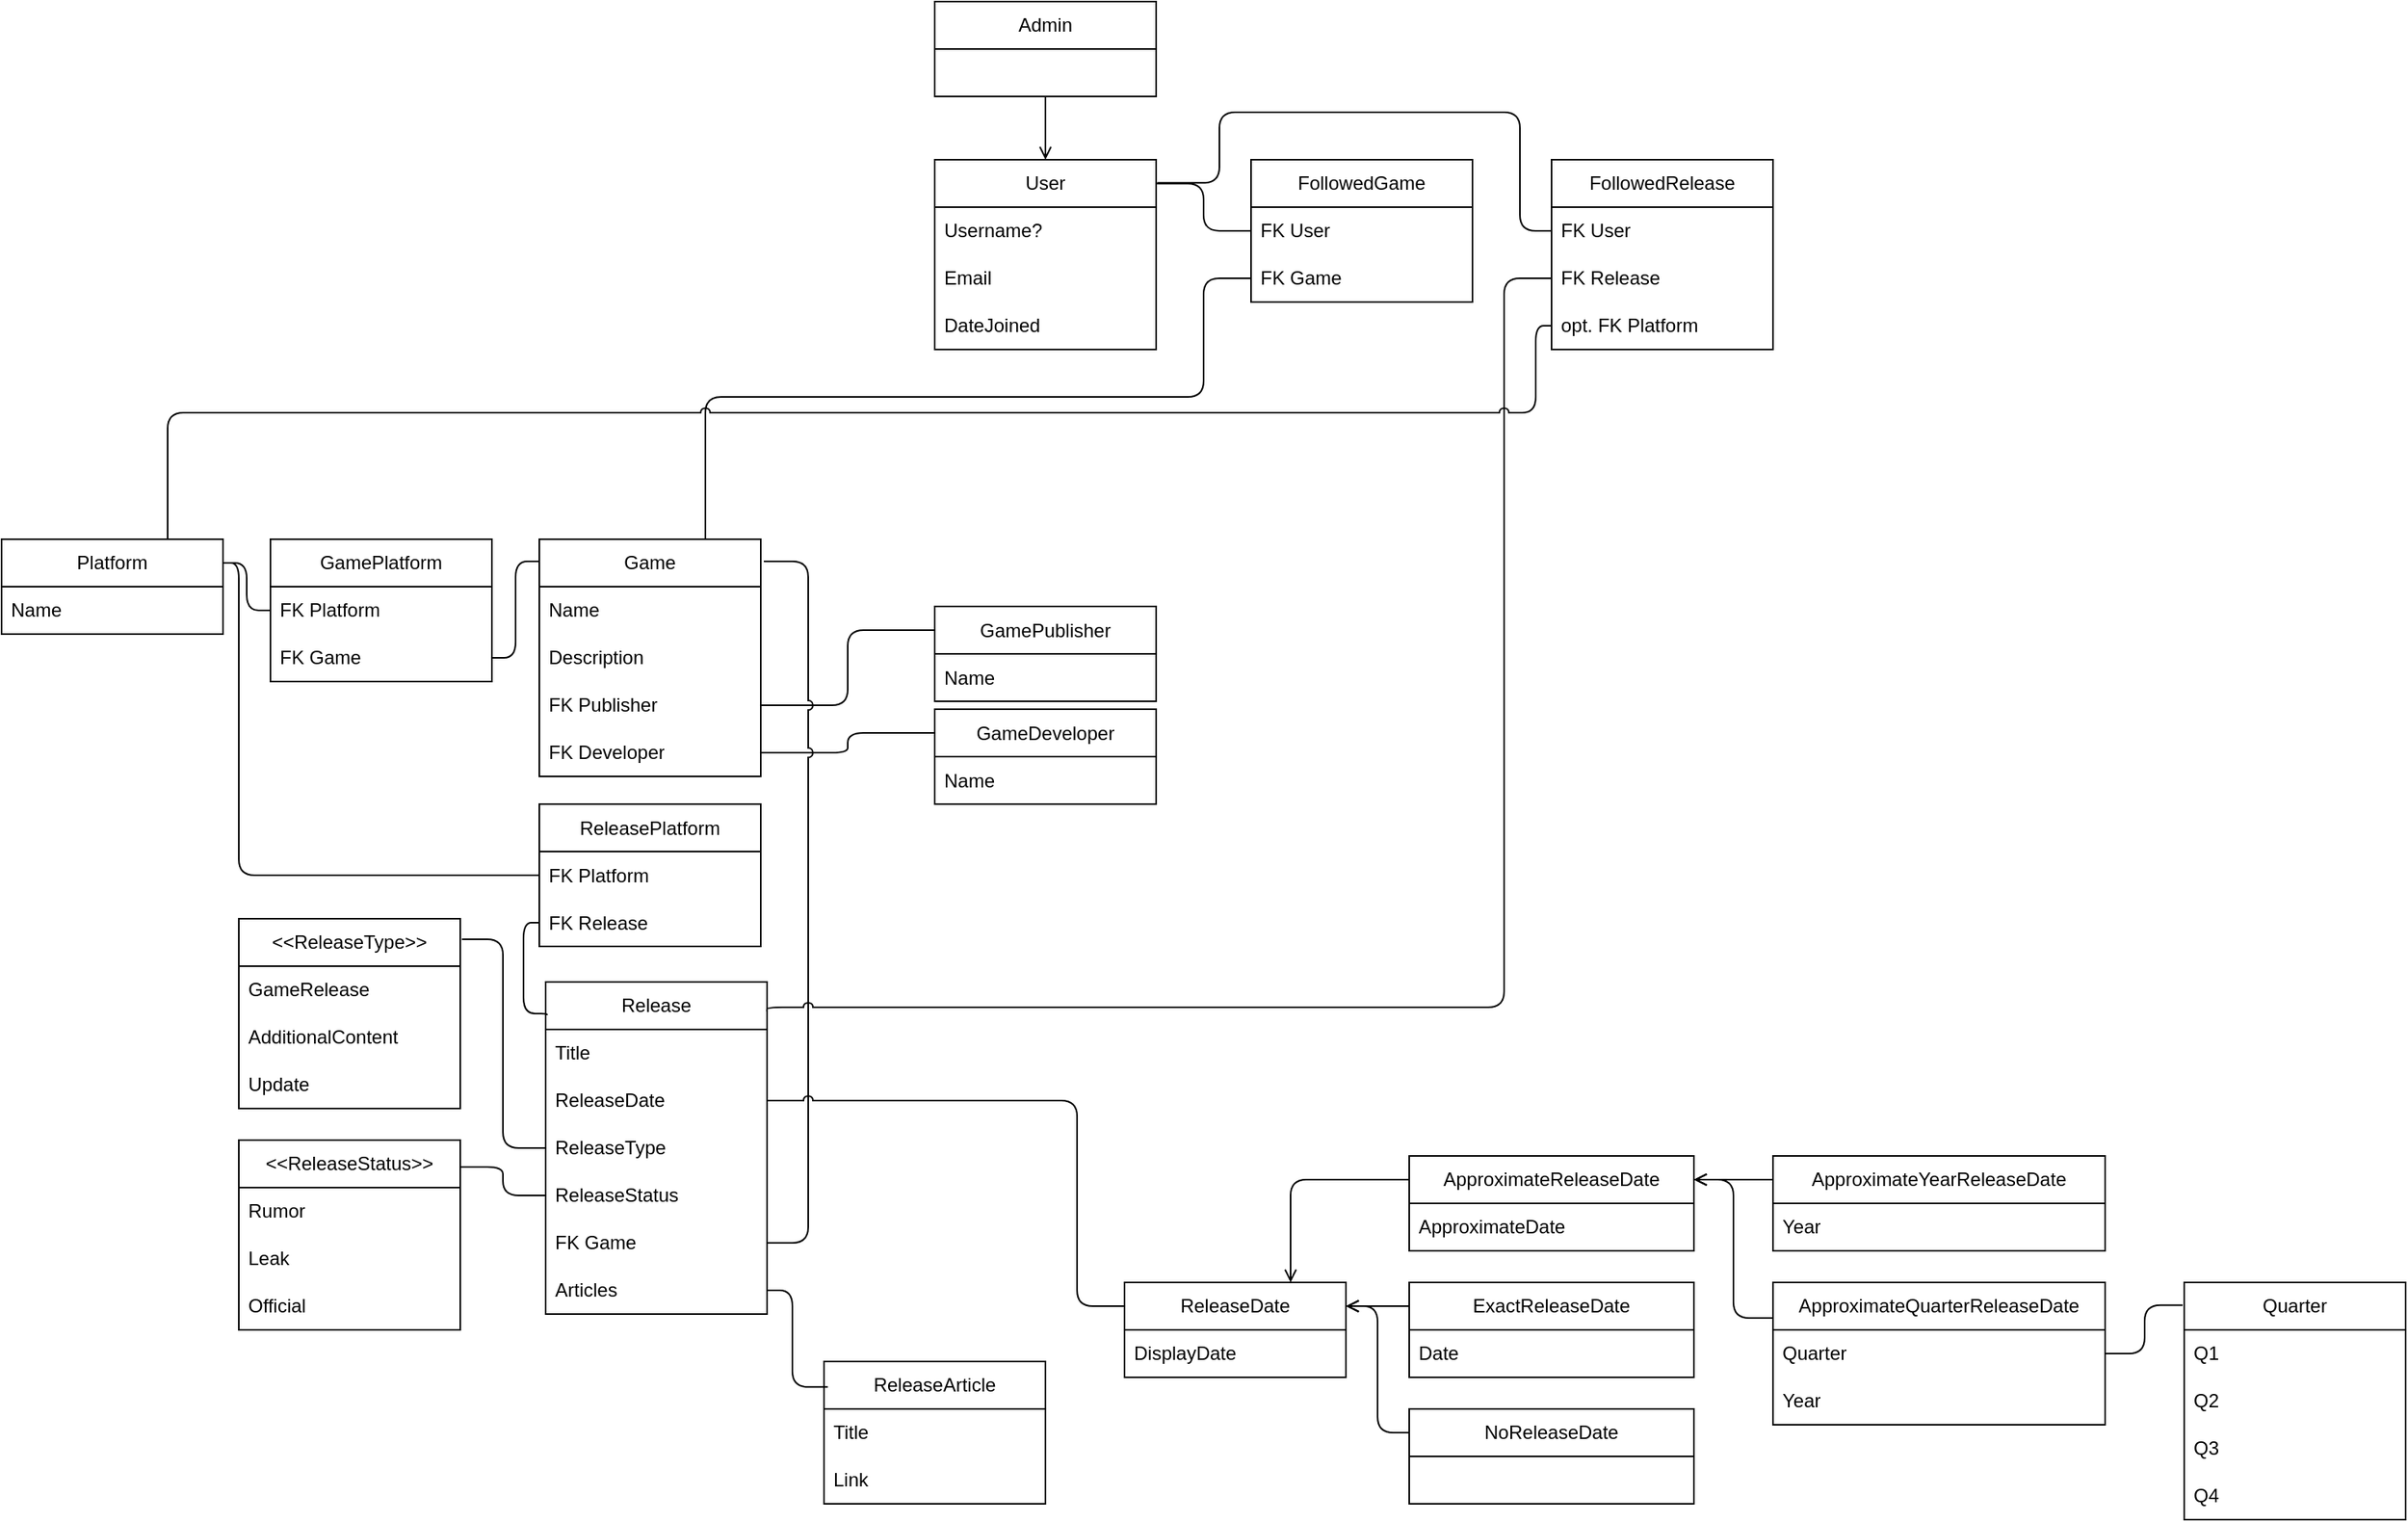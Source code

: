 <mxfile>
    <diagram id="O_-3nFGwZlnCDI3-Tib6" name="Page-1">
        <mxGraphModel dx="1770" dy="1139" grid="1" gridSize="10" guides="1" tooltips="1" connect="1" arrows="1" fold="1" page="1" pageScale="1" pageWidth="827" pageHeight="1169" math="0" shadow="0">
            <root>
                <mxCell id="0"/>
                <mxCell id="1" parent="0"/>
                <mxCell id="10" value="User" style="swimlane;fontStyle=0;childLayout=stackLayout;horizontal=1;startSize=30;horizontalStack=0;resizeParent=1;resizeParentMax=0;resizeLast=0;collapsible=1;marginBottom=0;whiteSpace=wrap;html=1;" parent="1" vertex="1">
                    <mxGeometry x="590" y="280" width="140" height="120" as="geometry"/>
                </mxCell>
                <mxCell id="11" value="Username?" style="text;strokeColor=none;fillColor=none;align=left;verticalAlign=middle;spacingLeft=4;spacingRight=4;overflow=hidden;points=[[0,0.5],[1,0.5]];portConstraint=eastwest;rotatable=0;whiteSpace=wrap;html=1;" parent="10" vertex="1">
                    <mxGeometry y="30" width="140" height="30" as="geometry"/>
                </mxCell>
                <mxCell id="12" value="Email" style="text;strokeColor=none;fillColor=none;align=left;verticalAlign=middle;spacingLeft=4;spacingRight=4;overflow=hidden;points=[[0,0.5],[1,0.5]];portConstraint=eastwest;rotatable=0;whiteSpace=wrap;html=1;" parent="10" vertex="1">
                    <mxGeometry y="60" width="140" height="30" as="geometry"/>
                </mxCell>
                <mxCell id="13" value="DateJoined" style="text;strokeColor=none;fillColor=none;align=left;verticalAlign=middle;spacingLeft=4;spacingRight=4;overflow=hidden;points=[[0,0.5],[1,0.5]];portConstraint=eastwest;rotatable=0;whiteSpace=wrap;html=1;" parent="10" vertex="1">
                    <mxGeometry y="90" width="140" height="30" as="geometry"/>
                </mxCell>
                <mxCell id="14" value="Admin" style="swimlane;fontStyle=0;childLayout=stackLayout;horizontal=1;startSize=30;horizontalStack=0;resizeParent=1;resizeParentMax=0;resizeLast=0;collapsible=1;marginBottom=0;whiteSpace=wrap;html=1;" parent="1" vertex="1">
                    <mxGeometry x="590" y="180" width="140" height="60" as="geometry"/>
                </mxCell>
                <mxCell id="18" value="" style="endArrow=open;html=1;exitX=0.5;exitY=1;exitDx=0;exitDy=0;entryX=0.5;entryY=0;entryDx=0;entryDy=0;endFill=0;edgeStyle=orthogonalEdgeStyle;" parent="1" source="14" target="10" edge="1">
                    <mxGeometry width="50" height="50" relative="1" as="geometry">
                        <mxPoint x="620" y="600" as="sourcePoint"/>
                        <mxPoint x="670" y="550" as="targetPoint"/>
                    </mxGeometry>
                </mxCell>
                <mxCell id="19" value="Game" style="swimlane;fontStyle=0;childLayout=stackLayout;horizontal=1;startSize=30;horizontalStack=0;resizeParent=1;resizeParentMax=0;resizeLast=0;collapsible=1;marginBottom=0;whiteSpace=wrap;html=1;" parent="1" vertex="1">
                    <mxGeometry x="340" y="520" width="140" height="150" as="geometry"/>
                </mxCell>
                <mxCell id="20" value="Name" style="text;strokeColor=none;fillColor=none;align=left;verticalAlign=middle;spacingLeft=4;spacingRight=4;overflow=hidden;points=[[0,0.5],[1,0.5]];portConstraint=eastwest;rotatable=0;whiteSpace=wrap;html=1;" parent="19" vertex="1">
                    <mxGeometry y="30" width="140" height="30" as="geometry"/>
                </mxCell>
                <mxCell id="33" value="Description" style="text;strokeColor=none;fillColor=none;align=left;verticalAlign=middle;spacingLeft=4;spacingRight=4;overflow=hidden;points=[[0,0.5],[1,0.5]];portConstraint=eastwest;rotatable=0;whiteSpace=wrap;html=1;" parent="19" vertex="1">
                    <mxGeometry y="60" width="140" height="30" as="geometry"/>
                </mxCell>
                <mxCell id="21" value="FK Publisher" style="text;strokeColor=none;fillColor=none;align=left;verticalAlign=middle;spacingLeft=4;spacingRight=4;overflow=hidden;points=[[0,0.5],[1,0.5]];portConstraint=eastwest;rotatable=0;whiteSpace=wrap;html=1;" parent="19" vertex="1">
                    <mxGeometry y="90" width="140" height="30" as="geometry"/>
                </mxCell>
                <mxCell id="22" value="FK Developer" style="text;strokeColor=none;fillColor=none;align=left;verticalAlign=middle;spacingLeft=4;spacingRight=4;overflow=hidden;points=[[0,0.5],[1,0.5]];portConstraint=eastwest;rotatable=0;whiteSpace=wrap;html=1;" parent="19" vertex="1">
                    <mxGeometry y="120" width="140" height="30" as="geometry"/>
                </mxCell>
                <mxCell id="31" style="edgeStyle=orthogonalEdgeStyle;html=1;exitX=0;exitY=0.25;exitDx=0;exitDy=0;entryX=1;entryY=0.5;entryDx=0;entryDy=0;endArrow=none;endFill=0;jumpStyle=arc;" parent="1" source="23" target="21" edge="1">
                    <mxGeometry relative="1" as="geometry"/>
                </mxCell>
                <mxCell id="23" value="GamePublisher" style="swimlane;fontStyle=0;childLayout=stackLayout;horizontal=1;startSize=30;horizontalStack=0;resizeParent=1;resizeParentMax=0;resizeLast=0;collapsible=1;marginBottom=0;whiteSpace=wrap;html=1;" parent="1" vertex="1">
                    <mxGeometry x="590" y="562.5" width="140" height="60" as="geometry"/>
                </mxCell>
                <mxCell id="24" value="Name" style="text;strokeColor=none;fillColor=none;align=left;verticalAlign=middle;spacingLeft=4;spacingRight=4;overflow=hidden;points=[[0,0.5],[1,0.5]];portConstraint=eastwest;rotatable=0;whiteSpace=wrap;html=1;" parent="23" vertex="1">
                    <mxGeometry y="30" width="140" height="30" as="geometry"/>
                </mxCell>
                <mxCell id="32" style="edgeStyle=orthogonalEdgeStyle;html=1;exitX=0;exitY=0.25;exitDx=0;exitDy=0;entryX=1;entryY=0.5;entryDx=0;entryDy=0;endArrow=none;endFill=0;jumpStyle=arc;" parent="1" source="27" target="22" edge="1">
                    <mxGeometry relative="1" as="geometry"/>
                </mxCell>
                <mxCell id="27" value="GameDeveloper" style="swimlane;fontStyle=0;childLayout=stackLayout;horizontal=1;startSize=30;horizontalStack=0;resizeParent=1;resizeParentMax=0;resizeLast=0;collapsible=1;marginBottom=0;whiteSpace=wrap;html=1;" parent="1" vertex="1">
                    <mxGeometry x="590" y="627.5" width="140" height="60" as="geometry"/>
                </mxCell>
                <mxCell id="28" value="Name" style="text;strokeColor=none;fillColor=none;align=left;verticalAlign=middle;spacingLeft=4;spacingRight=4;overflow=hidden;points=[[0,0.5],[1,0.5]];portConstraint=eastwest;rotatable=0;whiteSpace=wrap;html=1;" parent="27" vertex="1">
                    <mxGeometry y="30" width="140" height="30" as="geometry"/>
                </mxCell>
                <mxCell id="34" value="Platform" style="swimlane;fontStyle=0;childLayout=stackLayout;horizontal=1;startSize=30;horizontalStack=0;resizeParent=1;resizeParentMax=0;resizeLast=0;collapsible=1;marginBottom=0;whiteSpace=wrap;html=1;" parent="1" vertex="1">
                    <mxGeometry y="520" width="140" height="60" as="geometry"/>
                </mxCell>
                <mxCell id="35" value="Name" style="text;strokeColor=none;fillColor=none;align=left;verticalAlign=middle;spacingLeft=4;spacingRight=4;overflow=hidden;points=[[0,0.5],[1,0.5]];portConstraint=eastwest;rotatable=0;whiteSpace=wrap;html=1;" parent="34" vertex="1">
                    <mxGeometry y="30" width="140" height="30" as="geometry"/>
                </mxCell>
                <mxCell id="38" value="GamePlatform" style="swimlane;fontStyle=0;childLayout=stackLayout;horizontal=1;startSize=30;horizontalStack=0;resizeParent=1;resizeParentMax=0;resizeLast=0;collapsible=1;marginBottom=0;whiteSpace=wrap;html=1;" parent="1" vertex="1">
                    <mxGeometry x="170" y="520" width="140" height="90" as="geometry"/>
                </mxCell>
                <mxCell id="39" value="FK Platform" style="text;strokeColor=none;fillColor=none;align=left;verticalAlign=middle;spacingLeft=4;spacingRight=4;overflow=hidden;points=[[0,0.5],[1,0.5]];portConstraint=eastwest;rotatable=0;whiteSpace=wrap;html=1;" parent="38" vertex="1">
                    <mxGeometry y="30" width="140" height="30" as="geometry"/>
                </mxCell>
                <mxCell id="42" value="FK Game" style="text;strokeColor=none;fillColor=none;align=left;verticalAlign=middle;spacingLeft=4;spacingRight=4;overflow=hidden;points=[[0,0.5],[1,0.5]];portConstraint=eastwest;rotatable=0;whiteSpace=wrap;html=1;" parent="38" vertex="1">
                    <mxGeometry y="60" width="140" height="30" as="geometry"/>
                </mxCell>
                <mxCell id="43" style="edgeStyle=orthogonalEdgeStyle;html=1;exitX=1;exitY=0.5;exitDx=0;exitDy=0;entryX=0;entryY=0.093;entryDx=0;entryDy=0;entryPerimeter=0;endArrow=none;endFill=0;" parent="1" source="42" target="19" edge="1">
                    <mxGeometry relative="1" as="geometry"/>
                </mxCell>
                <mxCell id="44" style="edgeStyle=orthogonalEdgeStyle;html=1;exitX=0;exitY=0.5;exitDx=0;exitDy=0;endArrow=none;endFill=0;entryX=1;entryY=0.25;entryDx=0;entryDy=0;" parent="1" source="39" target="34" edge="1">
                    <mxGeometry relative="1" as="geometry">
                        <mxPoint x="130" y="530" as="targetPoint"/>
                    </mxGeometry>
                </mxCell>
                <mxCell id="45" value="Release" style="swimlane;fontStyle=0;childLayout=stackLayout;horizontal=1;startSize=30;horizontalStack=0;resizeParent=1;resizeParentMax=0;resizeLast=0;collapsible=1;marginBottom=0;whiteSpace=wrap;html=1;" parent="1" vertex="1">
                    <mxGeometry x="344" y="800" width="140" height="210" as="geometry"/>
                </mxCell>
                <mxCell id="46" value="Title" style="text;strokeColor=none;fillColor=none;align=left;verticalAlign=middle;spacingLeft=4;spacingRight=4;overflow=hidden;points=[[0,0.5],[1,0.5]];portConstraint=eastwest;rotatable=0;whiteSpace=wrap;html=1;" parent="45" vertex="1">
                    <mxGeometry y="30" width="140" height="30" as="geometry"/>
                </mxCell>
                <mxCell id="47" value="ReleaseDate" style="text;strokeColor=none;fillColor=none;align=left;verticalAlign=middle;spacingLeft=4;spacingRight=4;overflow=hidden;points=[[0,0.5],[1,0.5]];portConstraint=eastwest;rotatable=0;whiteSpace=wrap;html=1;" parent="45" vertex="1">
                    <mxGeometry y="60" width="140" height="30" as="geometry"/>
                </mxCell>
                <mxCell id="48" value="ReleaseType" style="text;strokeColor=none;fillColor=none;align=left;verticalAlign=middle;spacingLeft=4;spacingRight=4;overflow=hidden;points=[[0,0.5],[1,0.5]];portConstraint=eastwest;rotatable=0;whiteSpace=wrap;html=1;" parent="45" vertex="1">
                    <mxGeometry y="90" width="140" height="30" as="geometry"/>
                </mxCell>
                <mxCell id="57" value="ReleaseStatus" style="text;strokeColor=none;fillColor=none;align=left;verticalAlign=middle;spacingLeft=4;spacingRight=4;overflow=hidden;points=[[0,0.5],[1,0.5]];portConstraint=eastwest;rotatable=0;whiteSpace=wrap;html=1;" parent="45" vertex="1">
                    <mxGeometry y="120" width="140" height="30" as="geometry"/>
                </mxCell>
                <mxCell id="58" value="FK Game" style="text;strokeColor=none;fillColor=none;align=left;verticalAlign=middle;spacingLeft=4;spacingRight=4;overflow=hidden;points=[[0,0.5],[1,0.5]];portConstraint=eastwest;rotatable=0;whiteSpace=wrap;html=1;" parent="45" vertex="1">
                    <mxGeometry y="150" width="140" height="30" as="geometry"/>
                </mxCell>
                <mxCell id="82" value="Articles" style="text;strokeColor=none;fillColor=none;align=left;verticalAlign=middle;spacingLeft=4;spacingRight=4;overflow=hidden;points=[[0,0.5],[1,0.5]];portConstraint=eastwest;rotatable=0;whiteSpace=wrap;html=1;" parent="45" vertex="1">
                    <mxGeometry y="180" width="140" height="30" as="geometry"/>
                </mxCell>
                <mxCell id="49" value="&amp;lt;&amp;lt;ReleaseType&amp;gt;&amp;gt;" style="swimlane;fontStyle=0;childLayout=stackLayout;horizontal=1;startSize=30;horizontalStack=0;resizeParent=1;resizeParentMax=0;resizeLast=0;collapsible=1;marginBottom=0;whiteSpace=wrap;html=1;" parent="1" vertex="1">
                    <mxGeometry x="150" y="760" width="140" height="120" as="geometry"/>
                </mxCell>
                <mxCell id="50" value="GameRelease" style="text;strokeColor=none;fillColor=none;align=left;verticalAlign=middle;spacingLeft=4;spacingRight=4;overflow=hidden;points=[[0,0.5],[1,0.5]];portConstraint=eastwest;rotatable=0;whiteSpace=wrap;html=1;" parent="49" vertex="1">
                    <mxGeometry y="30" width="140" height="30" as="geometry"/>
                </mxCell>
                <mxCell id="51" value="AdditionalContent" style="text;strokeColor=none;fillColor=none;align=left;verticalAlign=middle;spacingLeft=4;spacingRight=4;overflow=hidden;points=[[0,0.5],[1,0.5]];portConstraint=eastwest;rotatable=0;whiteSpace=wrap;html=1;" parent="49" vertex="1">
                    <mxGeometry y="60" width="140" height="30" as="geometry"/>
                </mxCell>
                <mxCell id="52" value="Update" style="text;strokeColor=none;fillColor=none;align=left;verticalAlign=middle;spacingLeft=4;spacingRight=4;overflow=hidden;points=[[0,0.5],[1,0.5]];portConstraint=eastwest;rotatable=0;whiteSpace=wrap;html=1;" parent="49" vertex="1">
                    <mxGeometry y="90" width="140" height="30" as="geometry"/>
                </mxCell>
                <mxCell id="53" value="&amp;lt;&amp;lt;ReleaseStatus&amp;gt;&amp;gt;" style="swimlane;fontStyle=0;childLayout=stackLayout;horizontal=1;startSize=30;horizontalStack=0;resizeParent=1;resizeParentMax=0;resizeLast=0;collapsible=1;marginBottom=0;whiteSpace=wrap;html=1;" parent="1" vertex="1">
                    <mxGeometry x="150" y="900" width="140" height="120" as="geometry"/>
                </mxCell>
                <mxCell id="54" value="Rumor" style="text;strokeColor=none;fillColor=none;align=left;verticalAlign=middle;spacingLeft=4;spacingRight=4;overflow=hidden;points=[[0,0.5],[1,0.5]];portConstraint=eastwest;rotatable=0;whiteSpace=wrap;html=1;" parent="53" vertex="1">
                    <mxGeometry y="30" width="140" height="30" as="geometry"/>
                </mxCell>
                <mxCell id="55" value="Leak" style="text;strokeColor=none;fillColor=none;align=left;verticalAlign=middle;spacingLeft=4;spacingRight=4;overflow=hidden;points=[[0,0.5],[1,0.5]];portConstraint=eastwest;rotatable=0;whiteSpace=wrap;html=1;" parent="53" vertex="1">
                    <mxGeometry y="60" width="140" height="30" as="geometry"/>
                </mxCell>
                <mxCell id="56" value="Official" style="text;strokeColor=none;fillColor=none;align=left;verticalAlign=middle;spacingLeft=4;spacingRight=4;overflow=hidden;points=[[0,0.5],[1,0.5]];portConstraint=eastwest;rotatable=0;whiteSpace=wrap;html=1;" parent="53" vertex="1">
                    <mxGeometry y="90" width="140" height="30" as="geometry"/>
                </mxCell>
                <mxCell id="60" style="edgeStyle=orthogonalEdgeStyle;html=1;entryX=1.014;entryY=0.093;entryDx=0;entryDy=0;entryPerimeter=0;endArrow=none;endFill=0;exitX=1;exitY=0.5;exitDx=0;exitDy=0;jumpStyle=arc;" parent="1" source="58" target="19" edge="1">
                    <mxGeometry relative="1" as="geometry">
                        <mxPoint x="530" y="970" as="sourcePoint"/>
                        <Array as="points">
                            <mxPoint x="510" y="965"/>
                            <mxPoint x="510" y="534"/>
                        </Array>
                    </mxGeometry>
                </mxCell>
                <mxCell id="61" style="edgeStyle=orthogonalEdgeStyle;html=1;exitX=0;exitY=0.5;exitDx=0;exitDy=0;entryX=1.007;entryY=0.108;entryDx=0;entryDy=0;entryPerimeter=0;endArrow=none;endFill=0;" parent="1" source="48" target="49" edge="1">
                    <mxGeometry relative="1" as="geometry"/>
                </mxCell>
                <mxCell id="62" style="edgeStyle=orthogonalEdgeStyle;html=1;exitX=0;exitY=0.5;exitDx=0;exitDy=0;entryX=1;entryY=0.142;entryDx=0;entryDy=0;entryPerimeter=0;endArrow=none;endFill=0;" parent="1" source="57" target="53" edge="1">
                    <mxGeometry relative="1" as="geometry"/>
                </mxCell>
                <mxCell id="63" value="ReleasePlatform" style="swimlane;fontStyle=0;childLayout=stackLayout;horizontal=1;startSize=30;horizontalStack=0;resizeParent=1;resizeParentMax=0;resizeLast=0;collapsible=1;marginBottom=0;whiteSpace=wrap;html=1;" parent="1" vertex="1">
                    <mxGeometry x="340" y="687.5" width="140" height="90" as="geometry"/>
                </mxCell>
                <mxCell id="65" value="FK Platform" style="text;strokeColor=none;fillColor=none;align=left;verticalAlign=middle;spacingLeft=4;spacingRight=4;overflow=hidden;points=[[0,0.5],[1,0.5]];portConstraint=eastwest;rotatable=0;whiteSpace=wrap;html=1;" parent="63" vertex="1">
                    <mxGeometry y="30" width="140" height="30" as="geometry"/>
                </mxCell>
                <mxCell id="64" value="FK Release" style="text;strokeColor=none;fillColor=none;align=left;verticalAlign=middle;spacingLeft=4;spacingRight=4;overflow=hidden;points=[[0,0.5],[1,0.5]];portConstraint=eastwest;rotatable=0;whiteSpace=wrap;html=1;" parent="63" vertex="1">
                    <mxGeometry y="60" width="140" height="30" as="geometry"/>
                </mxCell>
                <mxCell id="67" style="edgeStyle=orthogonalEdgeStyle;html=1;endArrow=none;endFill=0;entryX=0.006;entryY=0.1;entryDx=0;entryDy=0;entryPerimeter=0;exitX=0;exitY=0.5;exitDx=0;exitDy=0;" parent="1" source="64" target="45" edge="1">
                    <mxGeometry relative="1" as="geometry">
                        <mxPoint x="340" y="790" as="sourcePoint"/>
                        <mxPoint x="340" y="818" as="targetPoint"/>
                        <Array as="points">
                            <mxPoint x="330" y="763"/>
                            <mxPoint x="330" y="820"/>
                            <mxPoint x="345" y="820"/>
                        </Array>
                    </mxGeometry>
                </mxCell>
                <mxCell id="68" style="edgeStyle=orthogonalEdgeStyle;html=1;exitX=0;exitY=0.5;exitDx=0;exitDy=0;entryX=1;entryY=0.25;entryDx=0;entryDy=0;endArrow=none;endFill=0;" parent="1" source="65" target="34" edge="1">
                    <mxGeometry relative="1" as="geometry">
                        <Array as="points">
                            <mxPoint x="150" y="732"/>
                            <mxPoint x="150" y="535"/>
                        </Array>
                    </mxGeometry>
                </mxCell>
                <mxCell id="69" value="FollowedGame" style="swimlane;fontStyle=0;childLayout=stackLayout;horizontal=1;startSize=30;horizontalStack=0;resizeParent=1;resizeParentMax=0;resizeLast=0;collapsible=1;marginBottom=0;whiteSpace=wrap;html=1;" parent="1" vertex="1">
                    <mxGeometry x="790" y="280" width="140" height="90" as="geometry"/>
                </mxCell>
                <mxCell id="70" value="FK User" style="text;strokeColor=none;fillColor=none;align=left;verticalAlign=middle;spacingLeft=4;spacingRight=4;overflow=hidden;points=[[0,0.5],[1,0.5]];portConstraint=eastwest;rotatable=0;whiteSpace=wrap;html=1;" parent="69" vertex="1">
                    <mxGeometry y="30" width="140" height="30" as="geometry"/>
                </mxCell>
                <mxCell id="71" value="FK Game" style="text;strokeColor=none;fillColor=none;align=left;verticalAlign=middle;spacingLeft=4;spacingRight=4;overflow=hidden;points=[[0,0.5],[1,0.5]];portConstraint=eastwest;rotatable=0;whiteSpace=wrap;html=1;" parent="69" vertex="1">
                    <mxGeometry y="60" width="140" height="30" as="geometry"/>
                </mxCell>
                <mxCell id="73" style="edgeStyle=orthogonalEdgeStyle;html=1;exitX=0;exitY=0.5;exitDx=0;exitDy=0;entryX=1.004;entryY=0.126;entryDx=0;entryDy=0;entryPerimeter=0;endArrow=none;endFill=0;" parent="1" source="70" target="10" edge="1">
                    <mxGeometry relative="1" as="geometry"/>
                </mxCell>
                <mxCell id="74" style="edgeStyle=orthogonalEdgeStyle;html=1;exitX=0;exitY=0.5;exitDx=0;exitDy=0;entryX=0.75;entryY=0;entryDx=0;entryDy=0;endArrow=none;endFill=0;" parent="1" source="71" target="19" edge="1">
                    <mxGeometry relative="1" as="geometry">
                        <Array as="points">
                            <mxPoint x="760" y="355"/>
                            <mxPoint x="760" y="430"/>
                            <mxPoint x="445" y="430"/>
                        </Array>
                    </mxGeometry>
                </mxCell>
                <mxCell id="75" value="FollowedRelease" style="swimlane;fontStyle=0;childLayout=stackLayout;horizontal=1;startSize=30;horizontalStack=0;resizeParent=1;resizeParentMax=0;resizeLast=0;collapsible=1;marginBottom=0;whiteSpace=wrap;html=1;" parent="1" vertex="1">
                    <mxGeometry x="980" y="280" width="140" height="120" as="geometry"/>
                </mxCell>
                <mxCell id="76" value="FK User" style="text;strokeColor=none;fillColor=none;align=left;verticalAlign=middle;spacingLeft=4;spacingRight=4;overflow=hidden;points=[[0,0.5],[1,0.5]];portConstraint=eastwest;rotatable=0;whiteSpace=wrap;html=1;" parent="75" vertex="1">
                    <mxGeometry y="30" width="140" height="30" as="geometry"/>
                </mxCell>
                <mxCell id="77" value="FK Release" style="text;strokeColor=none;fillColor=none;align=left;verticalAlign=middle;spacingLeft=4;spacingRight=4;overflow=hidden;points=[[0,0.5],[1,0.5]];portConstraint=eastwest;rotatable=0;whiteSpace=wrap;html=1;" parent="75" vertex="1">
                    <mxGeometry y="60" width="140" height="30" as="geometry"/>
                </mxCell>
                <mxCell id="78" value="opt. FK Platform" style="text;strokeColor=none;fillColor=none;align=left;verticalAlign=middle;spacingLeft=4;spacingRight=4;overflow=hidden;points=[[0,0.5],[1,0.5]];portConstraint=eastwest;rotatable=0;whiteSpace=wrap;html=1;" parent="75" vertex="1">
                    <mxGeometry y="90" width="140" height="30" as="geometry"/>
                </mxCell>
                <mxCell id="79" style="edgeStyle=orthogonalEdgeStyle;html=1;exitX=0;exitY=0.5;exitDx=0;exitDy=0;entryX=1.005;entryY=0.122;entryDx=0;entryDy=0;entryPerimeter=0;endArrow=none;endFill=0;" parent="1" source="76" target="10" edge="1">
                    <mxGeometry relative="1" as="geometry">
                        <Array as="points">
                            <mxPoint x="960" y="325"/>
                            <mxPoint x="960" y="250"/>
                            <mxPoint x="770" y="250"/>
                            <mxPoint x="770" y="295"/>
                        </Array>
                    </mxGeometry>
                </mxCell>
                <mxCell id="80" style="edgeStyle=orthogonalEdgeStyle;html=1;exitX=0;exitY=0.5;exitDx=0;exitDy=0;entryX=0.999;entryY=0.089;entryDx=0;entryDy=0;entryPerimeter=0;endArrow=none;endFill=0;jumpStyle=arc;" parent="1" source="77" target="45" edge="1">
                    <mxGeometry relative="1" as="geometry">
                        <Array as="points">
                            <mxPoint x="950" y="355"/>
                            <mxPoint x="950" y="816"/>
                        </Array>
                    </mxGeometry>
                </mxCell>
                <mxCell id="81" style="edgeStyle=orthogonalEdgeStyle;html=1;exitX=0;exitY=0.5;exitDx=0;exitDy=0;entryX=0.75;entryY=0;entryDx=0;entryDy=0;endArrow=none;endFill=0;jumpStyle=arc;" parent="1" source="78" target="34" edge="1">
                    <mxGeometry relative="1" as="geometry">
                        <Array as="points">
                            <mxPoint x="970" y="385"/>
                            <mxPoint x="970" y="440"/>
                            <mxPoint x="105" y="440"/>
                        </Array>
                    </mxGeometry>
                </mxCell>
                <mxCell id="94" value="ReleaseDate" style="swimlane;fontStyle=0;childLayout=stackLayout;horizontal=1;startSize=30;horizontalStack=0;resizeParent=1;resizeParentMax=0;resizeLast=0;collapsible=1;marginBottom=0;whiteSpace=wrap;html=1;" parent="1" vertex="1">
                    <mxGeometry x="710" y="990" width="140" height="60" as="geometry"/>
                </mxCell>
                <mxCell id="95" value="DisplayDate" style="text;strokeColor=none;fillColor=none;align=left;verticalAlign=middle;spacingLeft=4;spacingRight=4;overflow=hidden;points=[[0,0.5],[1,0.5]];portConstraint=eastwest;rotatable=0;whiteSpace=wrap;html=1;" parent="94" vertex="1">
                    <mxGeometry y="30" width="140" height="30" as="geometry"/>
                </mxCell>
                <mxCell id="100" style="edgeStyle=none;html=1;exitX=0;exitY=0.25;exitDx=0;exitDy=0;entryX=1;entryY=0.25;entryDx=0;entryDy=0;endArrow=open;endFill=0;" parent="1" source="98" target="94" edge="1">
                    <mxGeometry relative="1" as="geometry"/>
                </mxCell>
                <mxCell id="98" value="ExactReleaseDate" style="swimlane;fontStyle=0;childLayout=stackLayout;horizontal=1;startSize=30;horizontalStack=0;resizeParent=1;resizeParentMax=0;resizeLast=0;collapsible=1;marginBottom=0;whiteSpace=wrap;html=1;" parent="1" vertex="1">
                    <mxGeometry x="890" y="990" width="180" height="60" as="geometry"/>
                </mxCell>
                <mxCell id="99" value="Date" style="text;strokeColor=none;fillColor=none;align=left;verticalAlign=middle;spacingLeft=4;spacingRight=4;overflow=hidden;points=[[0,0.5],[1,0.5]];portConstraint=eastwest;rotatable=0;whiteSpace=wrap;html=1;" parent="98" vertex="1">
                    <mxGeometry y="30" width="180" height="30" as="geometry"/>
                </mxCell>
                <mxCell id="101" style="edgeStyle=orthogonalEdgeStyle;html=1;exitX=1;exitY=0.5;exitDx=0;exitDy=0;entryX=0;entryY=0.25;entryDx=0;entryDy=0;endArrow=none;endFill=0;jumpStyle=arc;" parent="1" source="47" target="94" edge="1">
                    <mxGeometry relative="1" as="geometry">
                        <Array as="points">
                            <mxPoint x="680" y="875"/>
                            <mxPoint x="680" y="1005"/>
                        </Array>
                    </mxGeometry>
                </mxCell>
                <mxCell id="104" style="edgeStyle=orthogonalEdgeStyle;html=1;exitX=0;exitY=0.25;exitDx=0;exitDy=0;entryX=0.75;entryY=0;entryDx=0;entryDy=0;endArrow=open;endFill=0;" parent="1" source="102" target="94" edge="1">
                    <mxGeometry relative="1" as="geometry"/>
                </mxCell>
                <mxCell id="102" value="ApproximateReleaseDate" style="swimlane;fontStyle=0;childLayout=stackLayout;horizontal=1;startSize=30;horizontalStack=0;resizeParent=1;resizeParentMax=0;resizeLast=0;collapsible=1;marginBottom=0;whiteSpace=wrap;html=1;" parent="1" vertex="1">
                    <mxGeometry x="890" y="910" width="180" height="60" as="geometry"/>
                </mxCell>
                <mxCell id="103" value="ApproximateDate" style="text;strokeColor=none;fillColor=none;align=left;verticalAlign=middle;spacingLeft=4;spacingRight=4;overflow=hidden;points=[[0,0.5],[1,0.5]];portConstraint=eastwest;rotatable=0;whiteSpace=wrap;html=1;" parent="102" vertex="1">
                    <mxGeometry y="30" width="180" height="30" as="geometry"/>
                </mxCell>
                <mxCell id="107" style="edgeStyle=orthogonalEdgeStyle;html=1;exitX=0;exitY=0.25;exitDx=0;exitDy=0;entryX=1;entryY=0.25;entryDx=0;entryDy=0;endArrow=open;endFill=0;" parent="1" source="105" target="94" edge="1">
                    <mxGeometry relative="1" as="geometry"/>
                </mxCell>
                <mxCell id="105" value="NoReleaseDate" style="swimlane;fontStyle=0;childLayout=stackLayout;horizontal=1;startSize=30;horizontalStack=0;resizeParent=1;resizeParentMax=0;resizeLast=0;collapsible=1;marginBottom=0;whiteSpace=wrap;html=1;" parent="1" vertex="1">
                    <mxGeometry x="890" y="1070" width="180" height="60" as="geometry"/>
                </mxCell>
                <mxCell id="120" style="edgeStyle=orthogonalEdgeStyle;html=1;exitX=0;exitY=0.25;exitDx=0;exitDy=0;entryX=1;entryY=0.25;entryDx=0;entryDy=0;endArrow=open;endFill=0;" parent="1" source="108" target="102" edge="1">
                    <mxGeometry relative="1" as="geometry"/>
                </mxCell>
                <mxCell id="108" value="ApproximateYearReleaseDate" style="swimlane;fontStyle=0;childLayout=stackLayout;horizontal=1;startSize=30;horizontalStack=0;resizeParent=1;resizeParentMax=0;resizeLast=0;collapsible=1;marginBottom=0;whiteSpace=wrap;html=1;" parent="1" vertex="1">
                    <mxGeometry x="1120" y="910" width="210" height="60" as="geometry"/>
                </mxCell>
                <mxCell id="109" value="Year" style="text;strokeColor=none;fillColor=none;align=left;verticalAlign=middle;spacingLeft=4;spacingRight=4;overflow=hidden;points=[[0,0.5],[1,0.5]];portConstraint=eastwest;rotatable=0;whiteSpace=wrap;html=1;" parent="108" vertex="1">
                    <mxGeometry y="30" width="210" height="30" as="geometry"/>
                </mxCell>
                <mxCell id="121" style="edgeStyle=orthogonalEdgeStyle;html=1;exitX=0;exitY=0.25;exitDx=0;exitDy=0;entryX=1;entryY=0.25;entryDx=0;entryDy=0;endArrow=open;endFill=0;" parent="1" source="110" target="102" edge="1">
                    <mxGeometry relative="1" as="geometry"/>
                </mxCell>
                <mxCell id="110" value="ApproximateQuarterReleaseDate" style="swimlane;fontStyle=0;childLayout=stackLayout;horizontal=1;startSize=30;horizontalStack=0;resizeParent=1;resizeParentMax=0;resizeLast=0;collapsible=1;marginBottom=0;whiteSpace=wrap;html=1;" parent="1" vertex="1">
                    <mxGeometry x="1120" y="990" width="210" height="90" as="geometry"/>
                </mxCell>
                <mxCell id="111" value="Quarter" style="text;strokeColor=none;fillColor=none;align=left;verticalAlign=middle;spacingLeft=4;spacingRight=4;overflow=hidden;points=[[0,0.5],[1,0.5]];portConstraint=eastwest;rotatable=0;whiteSpace=wrap;html=1;" parent="110" vertex="1">
                    <mxGeometry y="30" width="210" height="30" as="geometry"/>
                </mxCell>
                <mxCell id="122" value="Year" style="text;strokeColor=none;fillColor=none;align=left;verticalAlign=middle;spacingLeft=4;spacingRight=4;overflow=hidden;points=[[0,0.5],[1,0.5]];portConstraint=eastwest;rotatable=0;whiteSpace=wrap;html=1;" parent="110" vertex="1">
                    <mxGeometry y="60" width="210" height="30" as="geometry"/>
                </mxCell>
                <mxCell id="114" value="Quarter" style="swimlane;fontStyle=0;childLayout=stackLayout;horizontal=1;startSize=30;horizontalStack=0;resizeParent=1;resizeParentMax=0;resizeLast=0;collapsible=1;marginBottom=0;whiteSpace=wrap;html=1;" parent="1" vertex="1">
                    <mxGeometry x="1380" y="990" width="140" height="150" as="geometry"/>
                </mxCell>
                <mxCell id="115" value="Q1" style="text;strokeColor=none;fillColor=none;align=left;verticalAlign=middle;spacingLeft=4;spacingRight=4;overflow=hidden;points=[[0,0.5],[1,0.5]];portConstraint=eastwest;rotatable=0;whiteSpace=wrap;html=1;" parent="114" vertex="1">
                    <mxGeometry y="30" width="140" height="30" as="geometry"/>
                </mxCell>
                <mxCell id="116" value="Q2" style="text;strokeColor=none;fillColor=none;align=left;verticalAlign=middle;spacingLeft=4;spacingRight=4;overflow=hidden;points=[[0,0.5],[1,0.5]];portConstraint=eastwest;rotatable=0;whiteSpace=wrap;html=1;" parent="114" vertex="1">
                    <mxGeometry y="60" width="140" height="30" as="geometry"/>
                </mxCell>
                <mxCell id="117" value="Q3" style="text;strokeColor=none;fillColor=none;align=left;verticalAlign=middle;spacingLeft=4;spacingRight=4;overflow=hidden;points=[[0,0.5],[1,0.5]];portConstraint=eastwest;rotatable=0;whiteSpace=wrap;html=1;" parent="114" vertex="1">
                    <mxGeometry y="90" width="140" height="30" as="geometry"/>
                </mxCell>
                <mxCell id="118" value="Q4" style="text;strokeColor=none;fillColor=none;align=left;verticalAlign=middle;spacingLeft=4;spacingRight=4;overflow=hidden;points=[[0,0.5],[1,0.5]];portConstraint=eastwest;rotatable=0;whiteSpace=wrap;html=1;" parent="114" vertex="1">
                    <mxGeometry y="120" width="140" height="30" as="geometry"/>
                </mxCell>
                <mxCell id="119" style="edgeStyle=orthogonalEdgeStyle;html=1;exitX=1;exitY=0.5;exitDx=0;exitDy=0;entryX=-0.007;entryY=0.096;entryDx=0;entryDy=0;entryPerimeter=0;endArrow=none;endFill=0;" parent="1" source="111" target="114" edge="1">
                    <mxGeometry relative="1" as="geometry"/>
                </mxCell>
                <mxCell id="124" value="ReleaseArticle" style="swimlane;fontStyle=0;childLayout=stackLayout;horizontal=1;startSize=30;horizontalStack=0;resizeParent=1;resizeParentMax=0;resizeLast=0;collapsible=1;marginBottom=0;whiteSpace=wrap;html=1;" parent="1" vertex="1">
                    <mxGeometry x="520" y="1040" width="140" height="90" as="geometry"/>
                </mxCell>
                <mxCell id="125" value="Title" style="text;strokeColor=none;fillColor=none;align=left;verticalAlign=middle;spacingLeft=4;spacingRight=4;overflow=hidden;points=[[0,0.5],[1,0.5]];portConstraint=eastwest;rotatable=0;whiteSpace=wrap;html=1;" parent="124" vertex="1">
                    <mxGeometry y="30" width="140" height="30" as="geometry"/>
                </mxCell>
                <mxCell id="126" value="Link" style="text;strokeColor=none;fillColor=none;align=left;verticalAlign=middle;spacingLeft=4;spacingRight=4;overflow=hidden;points=[[0,0.5],[1,0.5]];portConstraint=eastwest;rotatable=0;whiteSpace=wrap;html=1;" parent="124" vertex="1">
                    <mxGeometry y="60" width="140" height="30" as="geometry"/>
                </mxCell>
                <mxCell id="128" style="edgeStyle=orthogonalEdgeStyle;html=1;exitX=1;exitY=0.5;exitDx=0;exitDy=0;entryX=0.017;entryY=0.179;entryDx=0;entryDy=0;entryPerimeter=0;endArrow=none;endFill=0;" parent="1" source="82" target="124" edge="1">
                    <mxGeometry relative="1" as="geometry">
                        <Array as="points">
                            <mxPoint x="500" y="995"/>
                            <mxPoint x="500" y="1056"/>
                        </Array>
                    </mxGeometry>
                </mxCell>
            </root>
        </mxGraphModel>
    </diagram>
</mxfile>